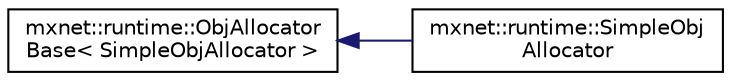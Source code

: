digraph "Graphical Class Hierarchy"
{
 // LATEX_PDF_SIZE
  edge [fontname="Helvetica",fontsize="10",labelfontname="Helvetica",labelfontsize="10"];
  node [fontname="Helvetica",fontsize="10",shape=record];
  rankdir="LR";
  Node0 [label="mxnet::runtime::ObjAllocator\lBase\< SimpleObjAllocator \>",height=0.2,width=0.4,color="black", fillcolor="white", style="filled",URL="$classmxnet_1_1runtime_1_1ObjAllocatorBase.html",tooltip=" "];
  Node0 -> Node1 [dir="back",color="midnightblue",fontsize="10",style="solid",fontname="Helvetica"];
  Node1 [label="mxnet::runtime::SimpleObj\lAllocator",height=0.2,width=0.4,color="black", fillcolor="white", style="filled",URL="$classmxnet_1_1runtime_1_1SimpleObjAllocator.html",tooltip=" "];
}
